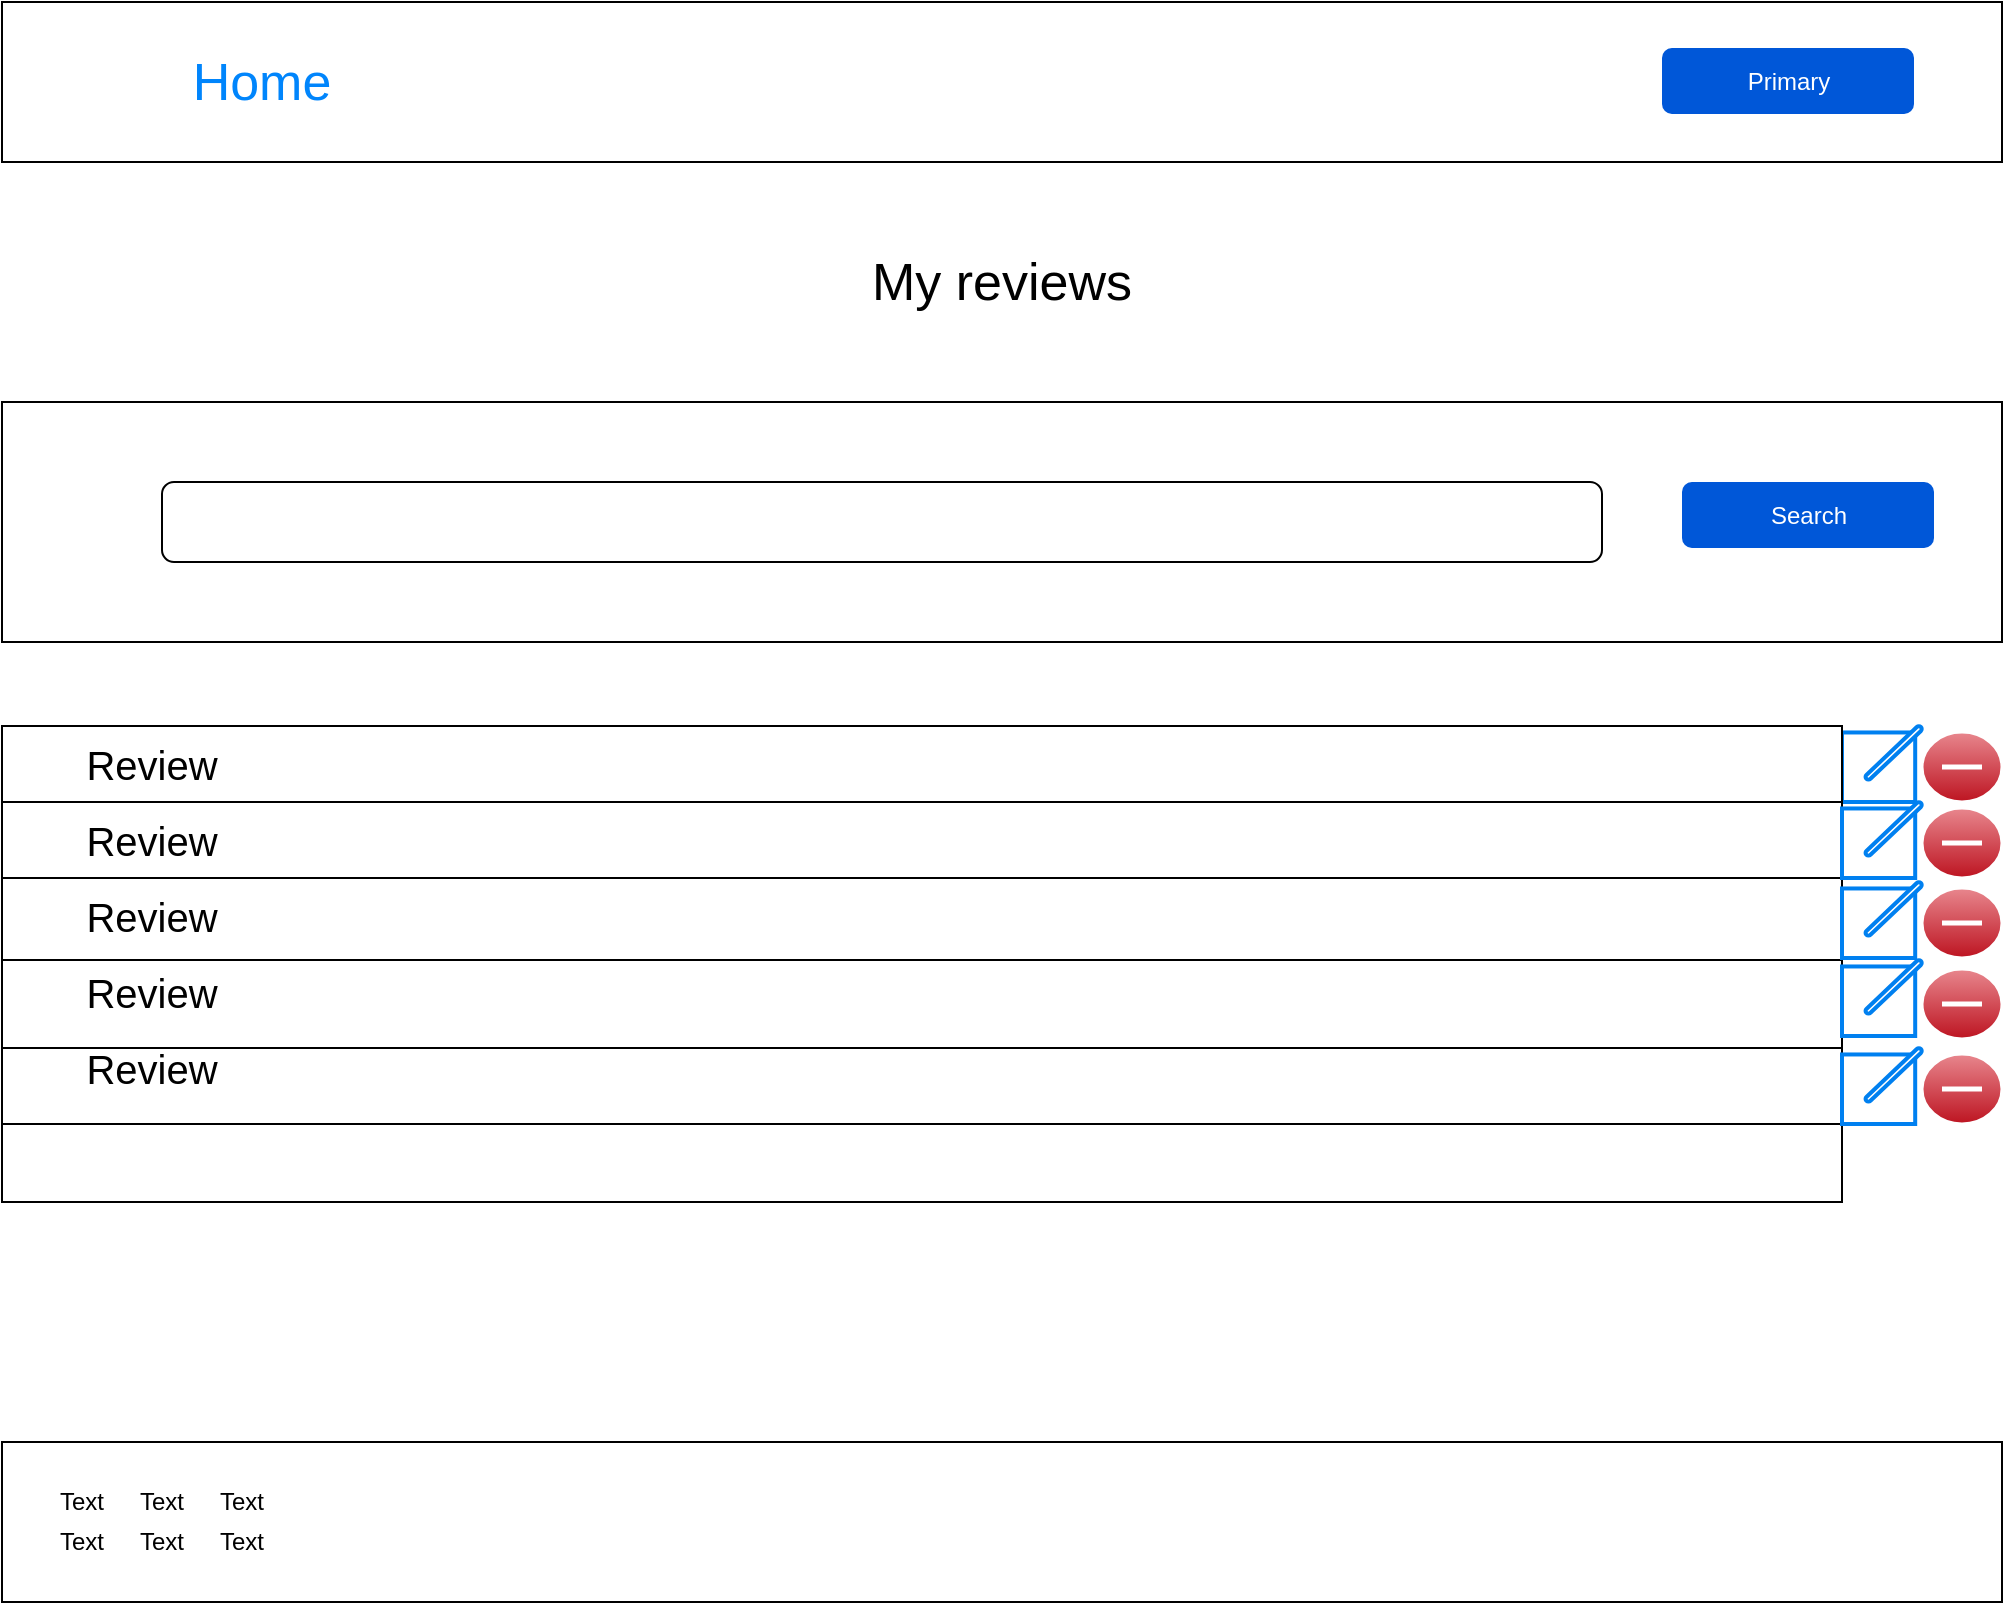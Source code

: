 <mxfile version="13.10.6" type="device"><diagram name="Page-1" id="f1b7ffb7-ca1e-a977-7cf5-a751b3c06c05"><mxGraphModel dx="2170" dy="1063" grid="1" gridSize="10" guides="1" tooltips="1" connect="1" arrows="1" fold="1" page="1" pageScale="1" pageWidth="1100" pageHeight="850" background="#ffffff" math="0" shadow="0"><root><mxCell id="0"/><mxCell id="1" parent="0"/><mxCell id="Ose8QjhZV4jWFfZ0GZA--61" value="" style="rounded=0;whiteSpace=wrap;html=1;" vertex="1" parent="1"><mxGeometry x="40" y="40" width="1000" height="80" as="geometry"/></mxCell><mxCell id="Ose8QjhZV4jWFfZ0GZA--62" value="Primary" style="rounded=1;fillColor=#0057D8;strokeColor=none;html=1;fontColor=#ffffff;align=center;verticalAlign=middle;fontStyle=0;fontSize=12" vertex="1" parent="1"><mxGeometry x="870" y="63" width="126" height="33" as="geometry"/></mxCell><mxCell id="Ose8QjhZV4jWFfZ0GZA--64" value="" style="rounded=0;whiteSpace=wrap;html=1;" vertex="1" parent="1"><mxGeometry x="40" y="240" width="1000" height="120" as="geometry"/></mxCell><mxCell id="Ose8QjhZV4jWFfZ0GZA--65" value="" style="rounded=1;whiteSpace=wrap;html=1;" vertex="1" parent="1"><mxGeometry x="120" y="280" width="720" height="40" as="geometry"/></mxCell><mxCell id="Ose8QjhZV4jWFfZ0GZA--66" value="Search" style="rounded=1;fillColor=#0057D8;strokeColor=none;html=1;fontColor=#ffffff;align=center;verticalAlign=middle;fontStyle=0;fontSize=12" vertex="1" parent="1"><mxGeometry x="880" y="280" width="126" height="33" as="geometry"/></mxCell><mxCell id="Ose8QjhZV4jWFfZ0GZA--74" value="" style="html=1;verticalLabelPosition=bottom;align=center;labelBackgroundColor=#ffffff;verticalAlign=top;strokeWidth=2;strokeColor=#0080F0;shadow=0;dashed=0;shape=mxgraph.ios7.icons.edit;rounded=1;" vertex="1" parent="1"><mxGeometry x="960" y="402" width="40" height="38" as="geometry"/></mxCell><mxCell id="Ose8QjhZV4jWFfZ0GZA--77" value="" style="verticalLabelPosition=bottom;verticalAlign=top;html=1;shadow=0;dashed=0;strokeWidth=1;shape=mxgraph.ios.iDeleteIcon;fillColor=#e8878E;fillColor2=#BD1421;strokeColor=#ffffff;rounded=1;" vertex="1" parent="1"><mxGeometry x="1000" y="405" width="40" height="35" as="geometry"/></mxCell><mxCell id="Ose8QjhZV4jWFfZ0GZA--80" value="" style="rounded=0;whiteSpace=wrap;html=1;" vertex="1" parent="1"><mxGeometry x="40" y="760" width="1000" height="80" as="geometry"/></mxCell><mxCell id="Ose8QjhZV4jWFfZ0GZA--81" value="Text" style="text;html=1;strokeColor=none;fillColor=none;align=center;verticalAlign=middle;whiteSpace=wrap;rounded=0;" vertex="1" parent="1"><mxGeometry x="60" y="780" width="40" height="20" as="geometry"/></mxCell><mxCell id="Ose8QjhZV4jWFfZ0GZA--82" value="Text" style="text;html=1;strokeColor=none;fillColor=none;align=center;verticalAlign=middle;whiteSpace=wrap;rounded=0;" vertex="1" parent="1"><mxGeometry x="60" y="800" width="40" height="20" as="geometry"/></mxCell><mxCell id="Ose8QjhZV4jWFfZ0GZA--83" value="Text" style="text;html=1;strokeColor=none;fillColor=none;align=center;verticalAlign=middle;whiteSpace=wrap;rounded=0;" vertex="1" parent="1"><mxGeometry x="100" y="780" width="40" height="20" as="geometry"/></mxCell><mxCell id="Ose8QjhZV4jWFfZ0GZA--84" value="Text" style="text;html=1;strokeColor=none;fillColor=none;align=center;verticalAlign=middle;whiteSpace=wrap;rounded=0;" vertex="1" parent="1"><mxGeometry x="100" y="800" width="40" height="20" as="geometry"/></mxCell><mxCell id="Ose8QjhZV4jWFfZ0GZA--85" value="Text" style="text;html=1;strokeColor=none;fillColor=none;align=center;verticalAlign=middle;whiteSpace=wrap;rounded=0;" vertex="1" parent="1"><mxGeometry x="140" y="780" width="40" height="20" as="geometry"/></mxCell><mxCell id="Ose8QjhZV4jWFfZ0GZA--86" value="Text" style="text;html=1;strokeColor=none;fillColor=none;align=center;verticalAlign=middle;whiteSpace=wrap;rounded=0;" vertex="1" parent="1"><mxGeometry x="140" y="800" width="40" height="20" as="geometry"/></mxCell><mxCell id="Ose8QjhZV4jWFfZ0GZA--87" value="&lt;font style=&quot;font-size: 26px&quot;&gt;Home&lt;/font&gt;" style="html=1;shadow=0;dashed=0;shape=mxgraph.bootstrap.rrect;rSize=5;strokeColor=none;strokeWidth=1;fillColor=none;fontColor=#0085FC;whiteSpace=wrap;align=center;verticalAlign=middle;spacingLeft=0;fontStyle=0;fontSize=16;spacing=5;rounded=1;" vertex="1" parent="1"><mxGeometry x="90" y="60" width="160" height="40" as="geometry"/></mxCell><mxCell id="Ose8QjhZV4jWFfZ0GZA--88" value="&lt;font style=&quot;font-size: 26px&quot;&gt;My reviews&lt;/font&gt;" style="text;html=1;strokeColor=none;fillColor=none;align=center;verticalAlign=middle;whiteSpace=wrap;rounded=0;" vertex="1" parent="1"><mxGeometry x="310" y="160" width="460" height="40" as="geometry"/></mxCell><mxCell id="Ose8QjhZV4jWFfZ0GZA--89" value="" style="rounded=0;whiteSpace=wrap;html=1;" vertex="1" parent="1"><mxGeometry x="40" y="402" width="920" height="238" as="geometry"/></mxCell><mxCell id="Ose8QjhZV4jWFfZ0GZA--90" value="" style="rounded=0;whiteSpace=wrap;html=1;" vertex="1" parent="1"><mxGeometry x="40" y="402" width="920" height="38" as="geometry"/></mxCell><mxCell id="Ose8QjhZV4jWFfZ0GZA--91" value="" style="rounded=0;whiteSpace=wrap;html=1;" vertex="1" parent="1"><mxGeometry x="40" y="440" width="920" height="38" as="geometry"/></mxCell><mxCell id="Ose8QjhZV4jWFfZ0GZA--92" value="" style="rounded=0;whiteSpace=wrap;html=1;" vertex="1" parent="1"><mxGeometry x="40" y="478" width="920" height="42" as="geometry"/></mxCell><mxCell id="Ose8QjhZV4jWFfZ0GZA--93" value="" style="rounded=0;whiteSpace=wrap;html=1;" vertex="1" parent="1"><mxGeometry x="40" y="519" width="920" height="44" as="geometry"/></mxCell><mxCell id="Ose8QjhZV4jWFfZ0GZA--94" value="" style="rounded=0;whiteSpace=wrap;html=1;" vertex="1" parent="1"><mxGeometry x="40" y="563" width="920" height="38" as="geometry"/></mxCell><mxCell id="Ose8QjhZV4jWFfZ0GZA--96" value="&lt;font style=&quot;font-size: 20px&quot;&gt;Review&lt;/font&gt;" style="text;html=1;strokeColor=none;fillColor=none;align=center;verticalAlign=middle;whiteSpace=wrap;rounded=0;" vertex="1" parent="1"><mxGeometry x="50" y="411" width="130" height="20" as="geometry"/></mxCell><mxCell id="Ose8QjhZV4jWFfZ0GZA--97" value="&lt;font style=&quot;font-size: 20px&quot;&gt;Review&lt;/font&gt;" style="text;html=1;strokeColor=none;fillColor=none;align=center;verticalAlign=middle;whiteSpace=wrap;rounded=0;" vertex="1" parent="1"><mxGeometry x="50" y="449" width="130" height="20" as="geometry"/></mxCell><mxCell id="Ose8QjhZV4jWFfZ0GZA--98" value="&lt;font style=&quot;font-size: 20px&quot;&gt;Review&lt;/font&gt;" style="text;html=1;strokeColor=none;fillColor=none;align=center;verticalAlign=middle;whiteSpace=wrap;rounded=0;" vertex="1" parent="1"><mxGeometry x="50" y="487" width="130" height="20" as="geometry"/></mxCell><mxCell id="Ose8QjhZV4jWFfZ0GZA--99" value="&lt;font style=&quot;font-size: 20px&quot;&gt;Review&lt;/font&gt;" style="text;html=1;strokeColor=none;fillColor=none;align=center;verticalAlign=middle;whiteSpace=wrap;rounded=0;" vertex="1" parent="1"><mxGeometry x="50" y="525" width="130" height="20" as="geometry"/></mxCell><mxCell id="Ose8QjhZV4jWFfZ0GZA--100" value="&lt;font style=&quot;font-size: 20px&quot;&gt;Review&lt;/font&gt;" style="text;html=1;strokeColor=none;fillColor=none;align=center;verticalAlign=middle;whiteSpace=wrap;rounded=0;" vertex="1" parent="1"><mxGeometry x="50" y="563" width="130" height="20" as="geometry"/></mxCell><mxCell id="Ose8QjhZV4jWFfZ0GZA--101" value="" style="html=1;verticalLabelPosition=bottom;align=center;labelBackgroundColor=#ffffff;verticalAlign=top;strokeWidth=2;strokeColor=#0080F0;shadow=0;dashed=0;shape=mxgraph.ios7.icons.edit;rounded=1;" vertex="1" parent="1"><mxGeometry x="960" y="440" width="40" height="38" as="geometry"/></mxCell><mxCell id="Ose8QjhZV4jWFfZ0GZA--102" value="" style="html=1;verticalLabelPosition=bottom;align=center;labelBackgroundColor=#ffffff;verticalAlign=top;strokeWidth=2;strokeColor=#0080F0;shadow=0;dashed=0;shape=mxgraph.ios7.icons.edit;rounded=1;" vertex="1" parent="1"><mxGeometry x="960" y="480" width="40" height="38" as="geometry"/></mxCell><mxCell id="Ose8QjhZV4jWFfZ0GZA--103" value="" style="html=1;verticalLabelPosition=bottom;align=center;labelBackgroundColor=#ffffff;verticalAlign=top;strokeWidth=2;strokeColor=#0080F0;shadow=0;dashed=0;shape=mxgraph.ios7.icons.edit;rounded=1;" vertex="1" parent="1"><mxGeometry x="960" y="519" width="40" height="38" as="geometry"/></mxCell><mxCell id="Ose8QjhZV4jWFfZ0GZA--104" value="" style="html=1;verticalLabelPosition=bottom;align=center;labelBackgroundColor=#ffffff;verticalAlign=top;strokeWidth=2;strokeColor=#0080F0;shadow=0;dashed=0;shape=mxgraph.ios7.icons.edit;rounded=1;" vertex="1" parent="1"><mxGeometry x="960" y="563" width="40" height="38" as="geometry"/></mxCell><mxCell id="Ose8QjhZV4jWFfZ0GZA--105" value="" style="verticalLabelPosition=bottom;verticalAlign=top;html=1;shadow=0;dashed=0;strokeWidth=1;shape=mxgraph.ios.iDeleteIcon;fillColor=#e8878E;fillColor2=#BD1421;strokeColor=#ffffff;rounded=1;" vertex="1" parent="1"><mxGeometry x="1000" y="443" width="40" height="35" as="geometry"/></mxCell><mxCell id="Ose8QjhZV4jWFfZ0GZA--106" value="" style="verticalLabelPosition=bottom;verticalAlign=top;html=1;shadow=0;dashed=0;strokeWidth=1;shape=mxgraph.ios.iDeleteIcon;fillColor=#e8878E;fillColor2=#BD1421;strokeColor=#ffffff;rounded=1;" vertex="1" parent="1"><mxGeometry x="1000" y="483" width="40" height="35" as="geometry"/></mxCell><mxCell id="Ose8QjhZV4jWFfZ0GZA--107" value="" style="verticalLabelPosition=bottom;verticalAlign=top;html=1;shadow=0;dashed=0;strokeWidth=1;shape=mxgraph.ios.iDeleteIcon;fillColor=#e8878E;fillColor2=#BD1421;strokeColor=#ffffff;rounded=1;" vertex="1" parent="1"><mxGeometry x="1000" y="523.5" width="40" height="35" as="geometry"/></mxCell><mxCell id="Ose8QjhZV4jWFfZ0GZA--108" value="" style="verticalLabelPosition=bottom;verticalAlign=top;html=1;shadow=0;dashed=0;strokeWidth=1;shape=mxgraph.ios.iDeleteIcon;fillColor=#e8878E;fillColor2=#BD1421;strokeColor=#ffffff;rounded=1;" vertex="1" parent="1"><mxGeometry x="1000" y="566" width="40" height="35" as="geometry"/></mxCell></root></mxGraphModel></diagram></mxfile>
